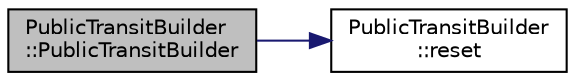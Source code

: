 digraph "PublicTransitBuilder::PublicTransitBuilder"
{
 // LATEX_PDF_SIZE
  edge [fontname="Helvetica",fontsize="10",labelfontname="Helvetica",labelfontsize="10"];
  node [fontname="Helvetica",fontsize="10",shape=record];
  rankdir="LR";
  Node1 [label="PublicTransitBuilder\l::PublicTransitBuilder",height=0.2,width=0.4,color="black", fillcolor="grey75", style="filled", fontcolor="black",tooltip="Default constructor Initializes the builder and creates a new product."];
  Node1 -> Node2 [color="midnightblue",fontsize="10",style="solid",fontname="Helvetica"];
  Node2 [label="PublicTransitBuilder\l::reset",height=0.2,width=0.4,color="black", fillcolor="white", style="filled",URL="$classPublicTransitBuilder.html#abef55ee0654c84d28fcb6dd181c65fb8",tooltip="Resets the builder to initial state Creates a new PublicTransit object."];
}

